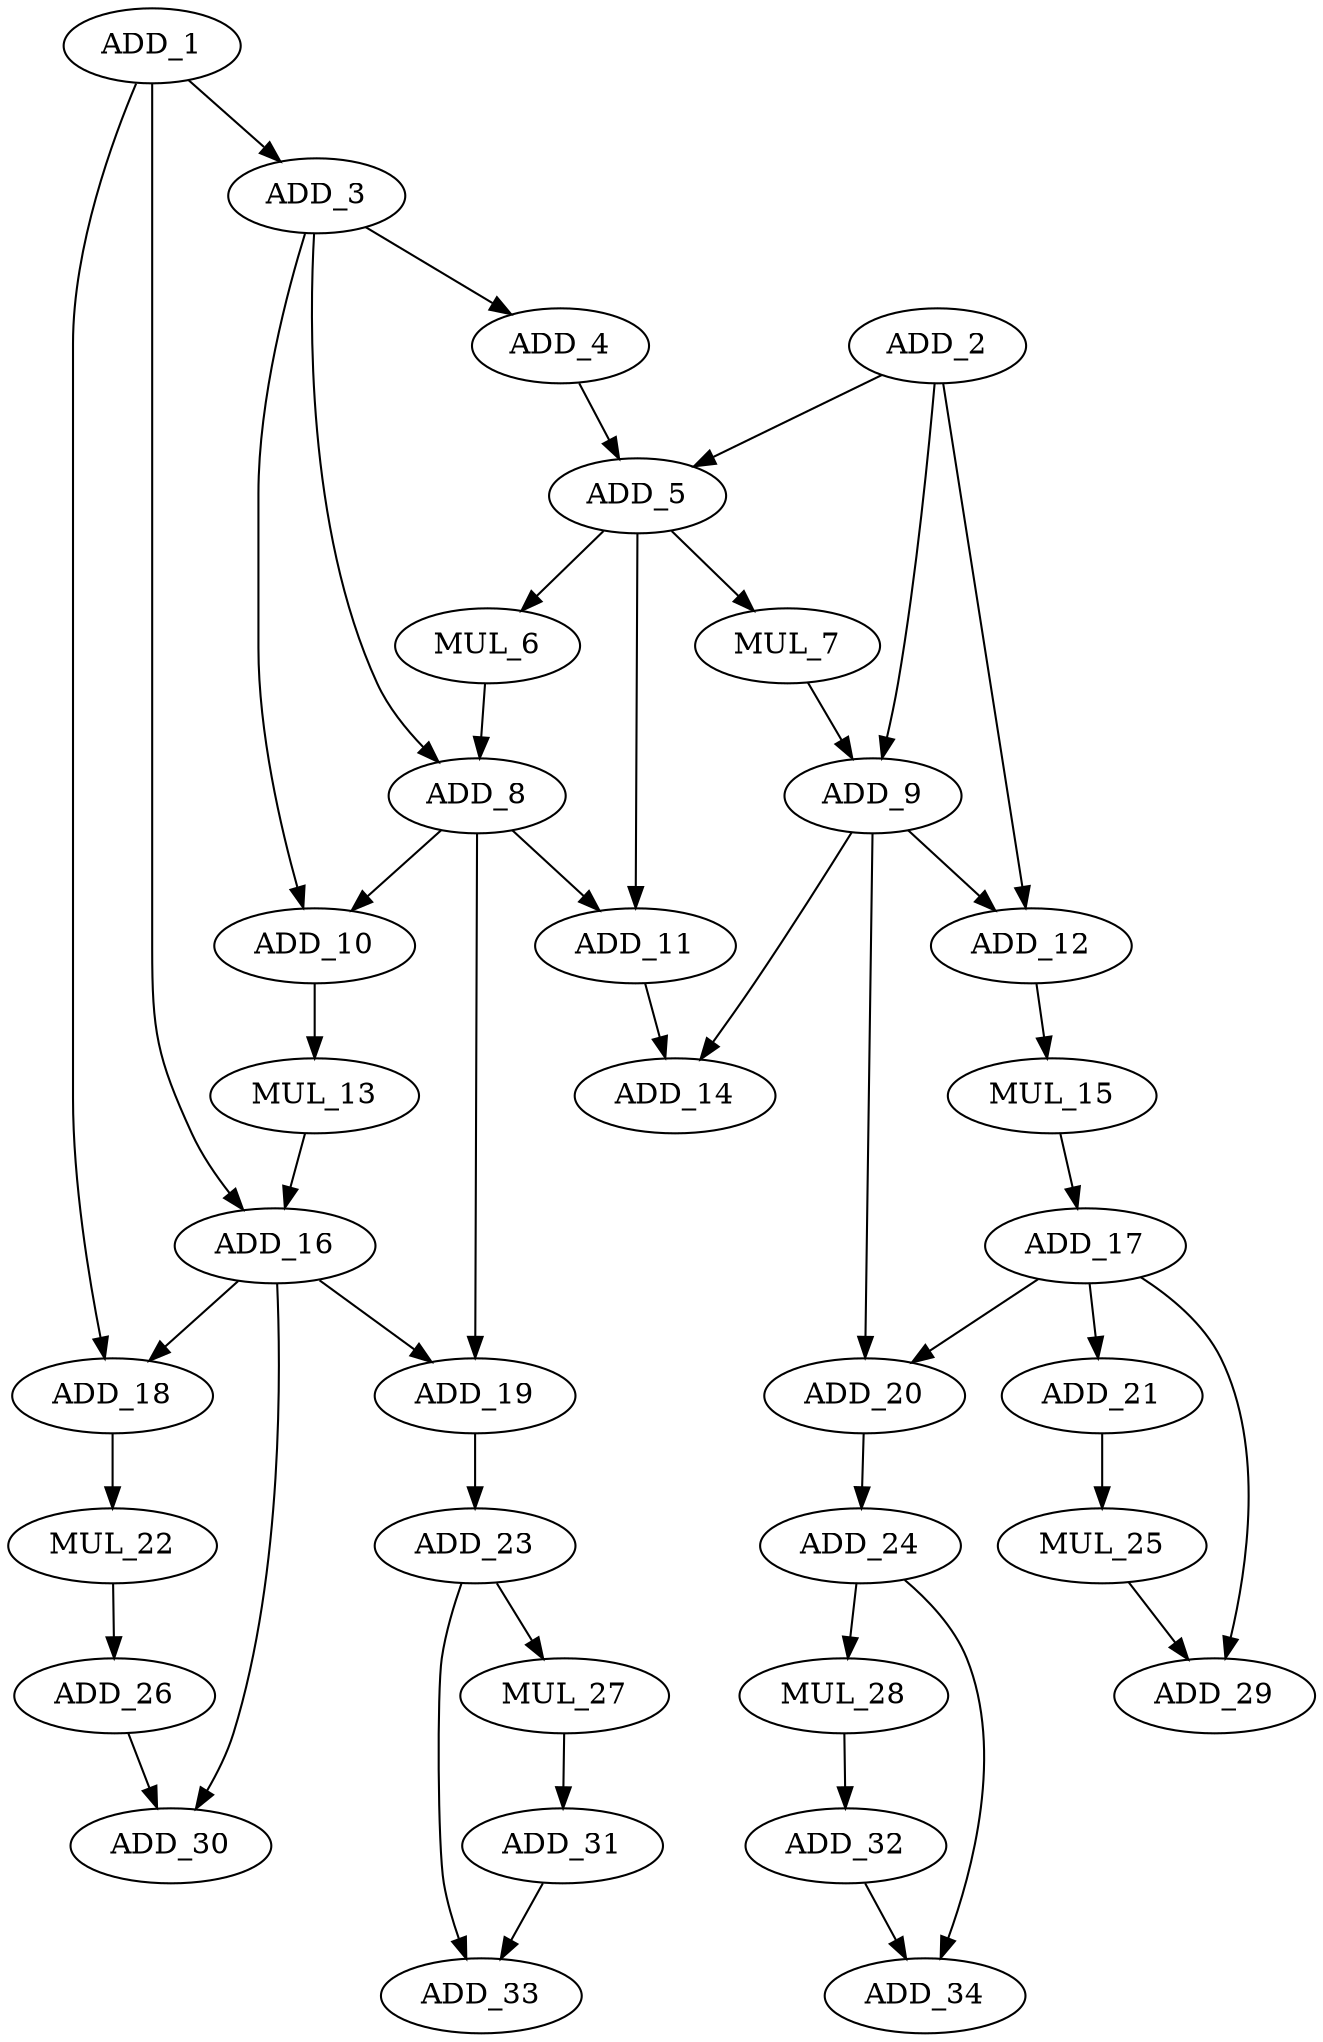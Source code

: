 digraph ewf {
     ADD_1 -> ADD_3 ;
     ADD_1 -> ADD_16 ;
     ADD_1 -> ADD_18 ;
     ADD_2 -> ADD_5 ;
     ADD_2 -> ADD_9 ;
     ADD_2 -> ADD_12 ;
     ADD_3 -> ADD_4 ;
     ADD_3 -> ADD_8 ;
     ADD_3 -> ADD_10 ;
     ADD_4 -> ADD_5 ;
     ADD_5 -> MUL_6 ;
     ADD_5 -> MUL_7 ;
     ADD_5 -> ADD_11 ;
     MUL_6 -> ADD_8 ;
     MUL_7 -> ADD_9 ;
     ADD_8 -> ADD_10 ;
     ADD_8 -> ADD_11 ;
     ADD_8 -> ADD_19 ;
     ADD_9 -> ADD_12 ;
     ADD_9 -> ADD_14 ;
     ADD_9 -> ADD_20 ;
     ADD_10 -> MUL_13 ;
     ADD_11 -> ADD_14 ;
     ADD_12 -> MUL_15 ;
     MUL_13 -> ADD_16 ;
     MUL_15 -> ADD_17 ;
     ADD_16 -> ADD_18 ;
     ADD_16 -> ADD_19 ;
     ADD_16 -> ADD_30 ;
     ADD_17 -> ADD_20 ;
     ADD_17 -> ADD_21 ;
     ADD_17 -> ADD_29 ;
     ADD_18 -> MUL_22 ;
     ADD_19 -> ADD_23 ;
     ADD_20 -> ADD_24 ;
     ADD_21 -> MUL_25 ;
     MUL_22 -> ADD_26 ;
     ADD_23 -> MUL_27 ;
     ADD_23 -> ADD_33 ;
     ADD_24 -> MUL_28 ;
     ADD_24 -> ADD_34 ;
     MUL_25 -> ADD_29 ;
     ADD_26 -> ADD_30 ;
     MUL_27 -> ADD_31 ;
     MUL_28 -> ADD_32 ;
     ADD_31 -> ADD_33 ;
     ADD_32 -> ADD_34 ;
}
